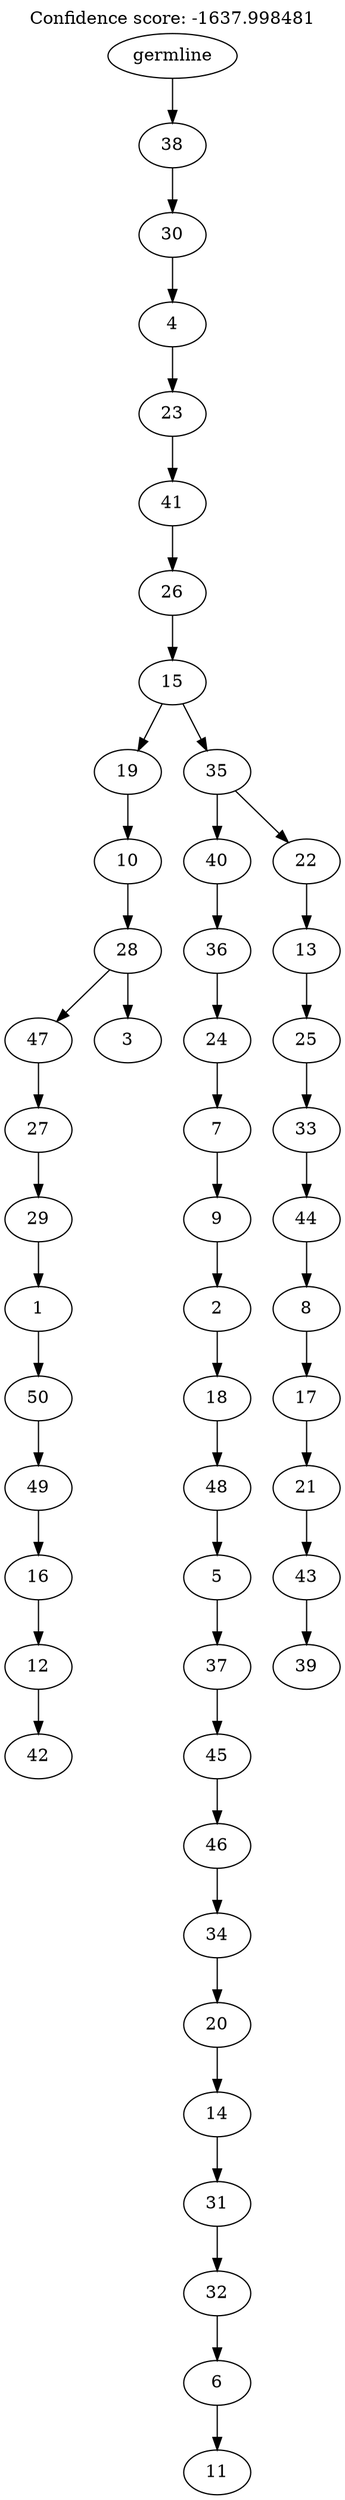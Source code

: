 digraph g {
	"48" -> "49";
	"49" [label="42"];
	"47" -> "48";
	"48" [label="12"];
	"46" -> "47";
	"47" [label="16"];
	"45" -> "46";
	"46" [label="49"];
	"44" -> "45";
	"45" [label="50"];
	"43" -> "44";
	"44" [label="1"];
	"42" -> "43";
	"43" [label="29"];
	"41" -> "42";
	"42" [label="27"];
	"40" -> "41";
	"41" [label="47"];
	"40" -> "50";
	"50" [label="3"];
	"39" -> "40";
	"40" [label="28"];
	"38" -> "39";
	"39" [label="10"];
	"36" -> "37";
	"37" [label="11"];
	"35" -> "36";
	"36" [label="6"];
	"34" -> "35";
	"35" [label="32"];
	"33" -> "34";
	"34" [label="31"];
	"32" -> "33";
	"33" [label="14"];
	"31" -> "32";
	"32" [label="20"];
	"30" -> "31";
	"31" [label="34"];
	"29" -> "30";
	"30" [label="46"];
	"28" -> "29";
	"29" [label="45"];
	"27" -> "28";
	"28" [label="37"];
	"26" -> "27";
	"27" [label="5"];
	"25" -> "26";
	"26" [label="48"];
	"24" -> "25";
	"25" [label="18"];
	"23" -> "24";
	"24" [label="2"];
	"22" -> "23";
	"23" [label="9"];
	"21" -> "22";
	"22" [label="7"];
	"20" -> "21";
	"21" [label="24"];
	"19" -> "20";
	"20" [label="36"];
	"17" -> "18";
	"18" [label="39"];
	"16" -> "17";
	"17" [label="43"];
	"15" -> "16";
	"16" [label="21"];
	"14" -> "15";
	"15" [label="17"];
	"13" -> "14";
	"14" [label="8"];
	"12" -> "13";
	"13" [label="44"];
	"11" -> "12";
	"12" [label="33"];
	"10" -> "11";
	"11" [label="25"];
	"9" -> "10";
	"10" [label="13"];
	"8" -> "9";
	"9" [label="22"];
	"8" -> "19";
	"19" [label="40"];
	"7" -> "8";
	"8" [label="35"];
	"7" -> "38";
	"38" [label="19"];
	"6" -> "7";
	"7" [label="15"];
	"5" -> "6";
	"6" [label="26"];
	"4" -> "5";
	"5" [label="41"];
	"3" -> "4";
	"4" [label="23"];
	"2" -> "3";
	"3" [label="4"];
	"1" -> "2";
	"2" [label="30"];
	"0" -> "1";
	"1" [label="38"];
	"0" [label="germline"];
	labelloc="t";
	label="Confidence score: -1637.998481";
}
